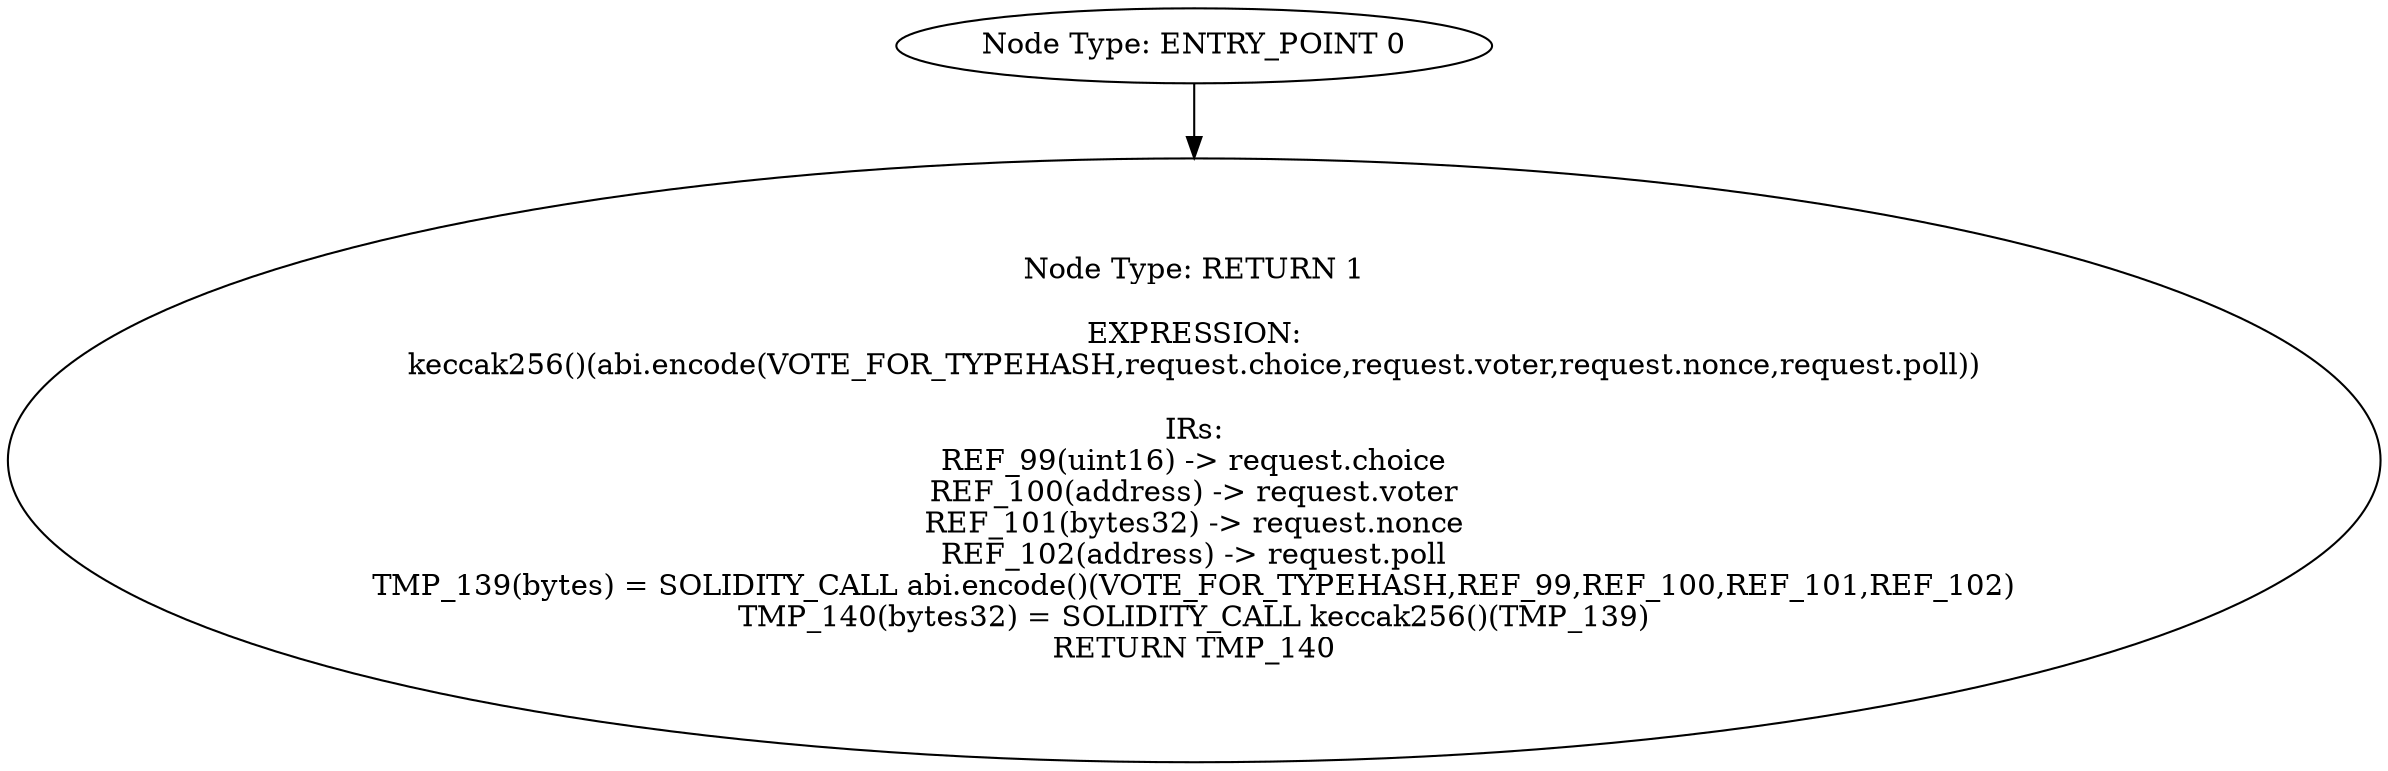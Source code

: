 digraph{
0[label="Node Type: ENTRY_POINT 0
"];
0->1;
1[label="Node Type: RETURN 1

EXPRESSION:
keccak256()(abi.encode(VOTE_FOR_TYPEHASH,request.choice,request.voter,request.nonce,request.poll))

IRs:
REF_99(uint16) -> request.choice
REF_100(address) -> request.voter
REF_101(bytes32) -> request.nonce
REF_102(address) -> request.poll
TMP_139(bytes) = SOLIDITY_CALL abi.encode()(VOTE_FOR_TYPEHASH,REF_99,REF_100,REF_101,REF_102)
TMP_140(bytes32) = SOLIDITY_CALL keccak256()(TMP_139)
RETURN TMP_140"];
}
